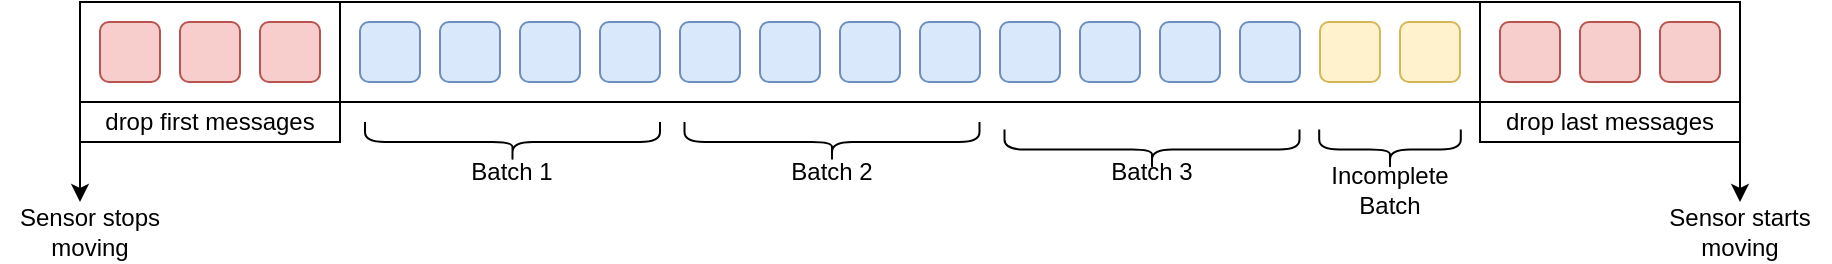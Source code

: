 <mxfile version="22.1.21" type="device">
  <diagram name="Page-1" id="YA6ztxZEW0bZfLjEBgkX">
    <mxGraphModel dx="1077" dy="595" grid="1" gridSize="10" guides="1" tooltips="1" connect="1" arrows="1" fold="1" page="1" pageScale="1" pageWidth="1200" pageHeight="1600" math="0" shadow="0">
      <root>
        <mxCell id="0" />
        <mxCell id="1" parent="0" />
        <mxCell id="C9eyyymHcLxBEWaXL-E8-1" value="" style="rounded=0;whiteSpace=wrap;html=1;movable=0;resizable=0;rotatable=0;deletable=0;editable=0;locked=1;connectable=0;" vertex="1" parent="1">
          <mxGeometry x="190" y="290" width="830" height="50" as="geometry" />
        </mxCell>
        <mxCell id="C9eyyymHcLxBEWaXL-E8-2" value="drop first messages" style="rounded=0;whiteSpace=wrap;html=1;" vertex="1" parent="1">
          <mxGeometry x="190" y="340" width="130" height="20" as="geometry" />
        </mxCell>
        <mxCell id="C9eyyymHcLxBEWaXL-E8-3" value="drop last messages" style="rounded=0;whiteSpace=wrap;html=1;" vertex="1" parent="1">
          <mxGeometry x="890" y="340" width="130" height="20" as="geometry" />
        </mxCell>
        <mxCell id="C9eyyymHcLxBEWaXL-E8-4" value="" style="endArrow=none;html=1;rounded=0;exitX=1;exitY=0;exitDx=0;exitDy=0;" edge="1" parent="1" source="C9eyyymHcLxBEWaXL-E8-2">
          <mxGeometry width="50" height="50" relative="1" as="geometry">
            <mxPoint x="560" y="410" as="sourcePoint" />
            <mxPoint x="320" y="290" as="targetPoint" />
          </mxGeometry>
        </mxCell>
        <mxCell id="C9eyyymHcLxBEWaXL-E8-5" value="" style="endArrow=none;html=1;rounded=0;exitX=0;exitY=0;exitDx=0;exitDy=0;" edge="1" parent="1" source="C9eyyymHcLxBEWaXL-E8-3">
          <mxGeometry width="50" height="50" relative="1" as="geometry">
            <mxPoint x="670" y="360" as="sourcePoint" />
            <mxPoint x="890" y="290" as="targetPoint" />
          </mxGeometry>
        </mxCell>
        <mxCell id="C9eyyymHcLxBEWaXL-E8-6" value="" style="rounded=1;whiteSpace=wrap;html=1;fillColor=#f8cecc;strokeColor=#b85450;" vertex="1" parent="1">
          <mxGeometry x="200" y="300" width="30" height="30" as="geometry" />
        </mxCell>
        <mxCell id="C9eyyymHcLxBEWaXL-E8-7" value="" style="rounded=1;whiteSpace=wrap;html=1;fillColor=#f8cecc;strokeColor=#b85450;" vertex="1" parent="1">
          <mxGeometry x="240" y="300" width="30" height="30" as="geometry" />
        </mxCell>
        <mxCell id="C9eyyymHcLxBEWaXL-E8-8" value="" style="rounded=1;whiteSpace=wrap;html=1;fillColor=#f8cecc;strokeColor=#b85450;" vertex="1" parent="1">
          <mxGeometry x="280" y="300" width="30" height="30" as="geometry" />
        </mxCell>
        <mxCell id="C9eyyymHcLxBEWaXL-E8-9" value="" style="rounded=1;whiteSpace=wrap;html=1;fillColor=#dae8fc;strokeColor=#6c8ebf;" vertex="1" parent="1">
          <mxGeometry x="330" y="300" width="30" height="30" as="geometry" />
        </mxCell>
        <mxCell id="C9eyyymHcLxBEWaXL-E8-10" value="" style="rounded=1;whiteSpace=wrap;html=1;fillColor=#dae8fc;strokeColor=#6c8ebf;" vertex="1" parent="1">
          <mxGeometry x="370" y="300" width="30" height="30" as="geometry" />
        </mxCell>
        <mxCell id="C9eyyymHcLxBEWaXL-E8-11" value="" style="rounded=1;whiteSpace=wrap;html=1;fillColor=#dae8fc;strokeColor=#6c8ebf;" vertex="1" parent="1">
          <mxGeometry x="410" y="300" width="30" height="30" as="geometry" />
        </mxCell>
        <mxCell id="C9eyyymHcLxBEWaXL-E8-12" value="" style="rounded=1;whiteSpace=wrap;html=1;fillColor=#dae8fc;strokeColor=#6c8ebf;" vertex="1" parent="1">
          <mxGeometry x="450" y="300" width="30" height="30" as="geometry" />
        </mxCell>
        <mxCell id="C9eyyymHcLxBEWaXL-E8-13" value="" style="rounded=1;whiteSpace=wrap;html=1;fillColor=#dae8fc;strokeColor=#6c8ebf;" vertex="1" parent="1">
          <mxGeometry x="490" y="300" width="30" height="30" as="geometry" />
        </mxCell>
        <mxCell id="C9eyyymHcLxBEWaXL-E8-14" value="" style="rounded=1;whiteSpace=wrap;html=1;fillColor=#dae8fc;strokeColor=#6c8ebf;" vertex="1" parent="1">
          <mxGeometry x="530" y="300" width="30" height="30" as="geometry" />
        </mxCell>
        <mxCell id="C9eyyymHcLxBEWaXL-E8-15" value="" style="rounded=1;whiteSpace=wrap;html=1;fillColor=#dae8fc;strokeColor=#6c8ebf;" vertex="1" parent="1">
          <mxGeometry x="570" y="300" width="30" height="30" as="geometry" />
        </mxCell>
        <mxCell id="C9eyyymHcLxBEWaXL-E8-16" value="" style="rounded=1;whiteSpace=wrap;html=1;fillColor=#dae8fc;strokeColor=#6c8ebf;" vertex="1" parent="1">
          <mxGeometry x="610" y="300" width="30" height="30" as="geometry" />
        </mxCell>
        <mxCell id="C9eyyymHcLxBEWaXL-E8-17" value="" style="rounded=1;whiteSpace=wrap;html=1;fillColor=#dae8fc;strokeColor=#6c8ebf;" vertex="1" parent="1">
          <mxGeometry x="650" y="300" width="30" height="30" as="geometry" />
        </mxCell>
        <mxCell id="C9eyyymHcLxBEWaXL-E8-18" value="" style="rounded=1;whiteSpace=wrap;html=1;fillColor=#dae8fc;strokeColor=#6c8ebf;" vertex="1" parent="1">
          <mxGeometry x="690" y="300" width="30" height="30" as="geometry" />
        </mxCell>
        <mxCell id="C9eyyymHcLxBEWaXL-E8-19" value="" style="rounded=1;whiteSpace=wrap;html=1;fillColor=#dae8fc;strokeColor=#6c8ebf;" vertex="1" parent="1">
          <mxGeometry x="730" y="300" width="30" height="30" as="geometry" />
        </mxCell>
        <mxCell id="C9eyyymHcLxBEWaXL-E8-20" value="" style="rounded=1;whiteSpace=wrap;html=1;fillColor=#dae8fc;strokeColor=#6c8ebf;" vertex="1" parent="1">
          <mxGeometry x="770" y="300" width="30" height="30" as="geometry" />
        </mxCell>
        <mxCell id="C9eyyymHcLxBEWaXL-E8-21" value="" style="rounded=1;whiteSpace=wrap;html=1;fillColor=#fff2cc;strokeColor=#d6b656;" vertex="1" parent="1">
          <mxGeometry x="810" y="300" width="30" height="30" as="geometry" />
        </mxCell>
        <mxCell id="C9eyyymHcLxBEWaXL-E8-22" value="" style="rounded=1;whiteSpace=wrap;html=1;fillColor=#fff2cc;strokeColor=#d6b656;" vertex="1" parent="1">
          <mxGeometry x="850" y="300" width="30" height="30" as="geometry" />
        </mxCell>
        <mxCell id="C9eyyymHcLxBEWaXL-E8-23" value="" style="rounded=1;whiteSpace=wrap;html=1;fillColor=#f8cecc;strokeColor=#b85450;" vertex="1" parent="1">
          <mxGeometry x="900" y="300" width="30" height="30" as="geometry" />
        </mxCell>
        <mxCell id="C9eyyymHcLxBEWaXL-E8-24" value="" style="rounded=1;whiteSpace=wrap;html=1;fillColor=#f8cecc;strokeColor=#b85450;" vertex="1" parent="1">
          <mxGeometry x="940" y="300" width="30" height="30" as="geometry" />
        </mxCell>
        <mxCell id="C9eyyymHcLxBEWaXL-E8-25" value="" style="rounded=1;whiteSpace=wrap;html=1;fillColor=#f8cecc;strokeColor=#b85450;" vertex="1" parent="1">
          <mxGeometry x="980" y="300" width="30" height="30" as="geometry" />
        </mxCell>
        <mxCell id="C9eyyymHcLxBEWaXL-E8-26" value="" style="shape=curlyBracket;whiteSpace=wrap;html=1;rounded=1;flipH=1;labelPosition=right;verticalLabelPosition=middle;align=left;verticalAlign=middle;rotation=90;" vertex="1" parent="1">
          <mxGeometry x="396.25" y="286.25" width="20" height="147.5" as="geometry" />
        </mxCell>
        <mxCell id="C9eyyymHcLxBEWaXL-E8-27" value="" style="shape=curlyBracket;whiteSpace=wrap;html=1;rounded=1;flipH=1;labelPosition=right;verticalLabelPosition=middle;align=left;verticalAlign=middle;rotation=90;" vertex="1" parent="1">
          <mxGeometry x="556" y="286.25" width="20" height="147.5" as="geometry" />
        </mxCell>
        <mxCell id="C9eyyymHcLxBEWaXL-E8-28" value="" style="shape=curlyBracket;whiteSpace=wrap;html=1;rounded=1;flipH=1;labelPosition=right;verticalLabelPosition=middle;align=left;verticalAlign=middle;rotation=90;" vertex="1" parent="1">
          <mxGeometry x="716" y="290" width="20" height="147.5" as="geometry" />
        </mxCell>
        <mxCell id="C9eyyymHcLxBEWaXL-E8-29" value="" style="shape=curlyBracket;whiteSpace=wrap;html=1;rounded=1;flipH=1;labelPosition=right;verticalLabelPosition=middle;align=left;verticalAlign=middle;rotation=90;" vertex="1" parent="1">
          <mxGeometry x="835" y="328.35" width="20" height="70.79" as="geometry" />
        </mxCell>
        <mxCell id="C9eyyymHcLxBEWaXL-E8-31" value="Batch 1" style="text;html=1;strokeColor=none;fillColor=none;align=center;verticalAlign=middle;whiteSpace=wrap;rounded=0;" vertex="1" parent="1">
          <mxGeometry x="376.25" y="360" width="60" height="30" as="geometry" />
        </mxCell>
        <mxCell id="C9eyyymHcLxBEWaXL-E8-32" value="Batch 2" style="text;html=1;strokeColor=none;fillColor=none;align=center;verticalAlign=middle;whiteSpace=wrap;rounded=0;" vertex="1" parent="1">
          <mxGeometry x="536" y="360" width="60" height="30" as="geometry" />
        </mxCell>
        <mxCell id="C9eyyymHcLxBEWaXL-E8-33" value="Batch 3" style="text;html=1;strokeColor=none;fillColor=none;align=center;verticalAlign=middle;whiteSpace=wrap;rounded=0;" vertex="1" parent="1">
          <mxGeometry x="696" y="360" width="60" height="30" as="geometry" />
        </mxCell>
        <mxCell id="C9eyyymHcLxBEWaXL-E8-34" value="Incomplete Batch" style="text;html=1;strokeColor=none;fillColor=none;align=center;verticalAlign=middle;whiteSpace=wrap;rounded=0;" vertex="1" parent="1">
          <mxGeometry x="815" y="369.14" width="60" height="30" as="geometry" />
        </mxCell>
        <mxCell id="C9eyyymHcLxBEWaXL-E8-36" value="" style="endArrow=classic;html=1;rounded=0;exitX=0;exitY=1;exitDx=0;exitDy=0;" edge="1" parent="1" source="C9eyyymHcLxBEWaXL-E8-2">
          <mxGeometry width="50" height="50" relative="1" as="geometry">
            <mxPoint x="590" y="360" as="sourcePoint" />
            <mxPoint x="190" y="390" as="targetPoint" />
          </mxGeometry>
        </mxCell>
        <mxCell id="C9eyyymHcLxBEWaXL-E8-37" value="Sensor stops moving" style="text;html=1;strokeColor=none;fillColor=none;align=center;verticalAlign=middle;whiteSpace=wrap;rounded=0;" vertex="1" parent="1">
          <mxGeometry x="150" y="390" width="90" height="30" as="geometry" />
        </mxCell>
        <mxCell id="C9eyyymHcLxBEWaXL-E8-38" value="Sensor starts moving" style="text;html=1;strokeColor=none;fillColor=none;align=center;verticalAlign=middle;whiteSpace=wrap;rounded=0;" vertex="1" parent="1">
          <mxGeometry x="975" y="390" width="90" height="30" as="geometry" />
        </mxCell>
        <mxCell id="C9eyyymHcLxBEWaXL-E8-39" value="" style="endArrow=classic;html=1;rounded=0;exitX=1;exitY=1;exitDx=0;exitDy=0;" edge="1" parent="1" source="C9eyyymHcLxBEWaXL-E8-3" target="C9eyyymHcLxBEWaXL-E8-38">
          <mxGeometry width="50" height="50" relative="1" as="geometry">
            <mxPoint x="640" y="330" as="sourcePoint" />
            <mxPoint x="690" y="280" as="targetPoint" />
          </mxGeometry>
        </mxCell>
      </root>
    </mxGraphModel>
  </diagram>
</mxfile>
